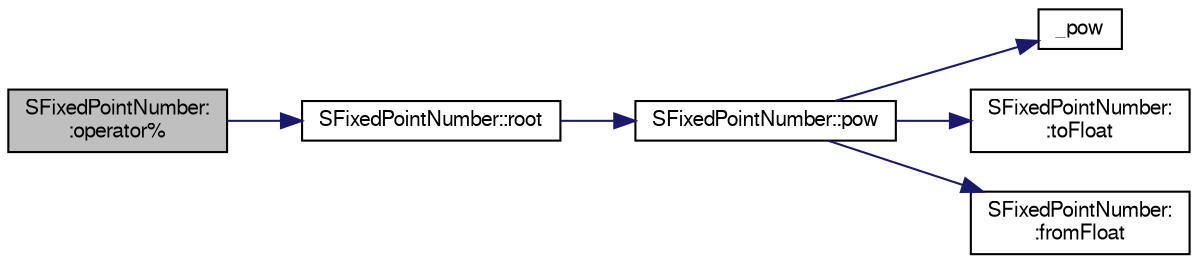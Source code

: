 digraph "SFixedPointNumber::operator%"
{
  bgcolor="transparent";
  edge [fontname="FreeSans",fontsize="10",labelfontname="FreeSans",labelfontsize="10"];
  node [fontname="FreeSans",fontsize="10",shape=record];
  rankdir="LR";
  Node1 [label="SFixedPointNumber:\l:operator%",height=0.2,width=0.4,color="black", fillcolor="grey75", style="filled" fontcolor="black"];
  Node1 -> Node2 [color="midnightblue",fontsize="10",style="solid",fontname="FreeSans"];
  Node2 [label="SFixedPointNumber::root",height=0.2,width=0.4,color="black",URL="$structSFixedPointNumber.html#a51494b03ba3fbac6b2626128c03364a7",tooltip="any root of the Number"];
  Node2 -> Node3 [color="midnightblue",fontsize="10",style="solid",fontname="FreeSans"];
  Node3 [label="SFixedPointNumber::pow",height=0.2,width=0.4,color="black",URL="$structSFixedPointNumber.html#a7cd7537e3e4d0e9d89ace9e6300d6a6b",tooltip="power of the Number"];
  Node3 -> Node4 [color="midnightblue",fontsize="10",style="solid",fontname="FreeSans"];
  Node4 [label="_pow",height=0.2,width=0.4,color="black",URL="$pow_8S.html#a962039e712cade9da9760c9b1c6bb39e",tooltip="Diese Funktion berechnet mit Hilfe der x86 FPU die Potenz zweier Zahlen."];
  Node3 -> Node5 [color="midnightblue",fontsize="10",style="solid",fontname="FreeSans"];
  Node5 [label="SFixedPointNumber:\l:toFloat",height=0.2,width=0.4,color="black",URL="$structSFixedPointNumber.html#a6fd94c2ecb4538f8e53160e535f83672",tooltip="convert SFixedPointNumber to float"];
  Node3 -> Node6 [color="midnightblue",fontsize="10",style="solid",fontname="FreeSans"];
  Node6 [label="SFixedPointNumber:\l:fromFloat",height=0.2,width=0.4,color="black",URL="$structSFixedPointNumber.html#a1cccbd6ed4903fcdbadb313348c856fe",tooltip="convert float to SFixedPointNumber"];
}
